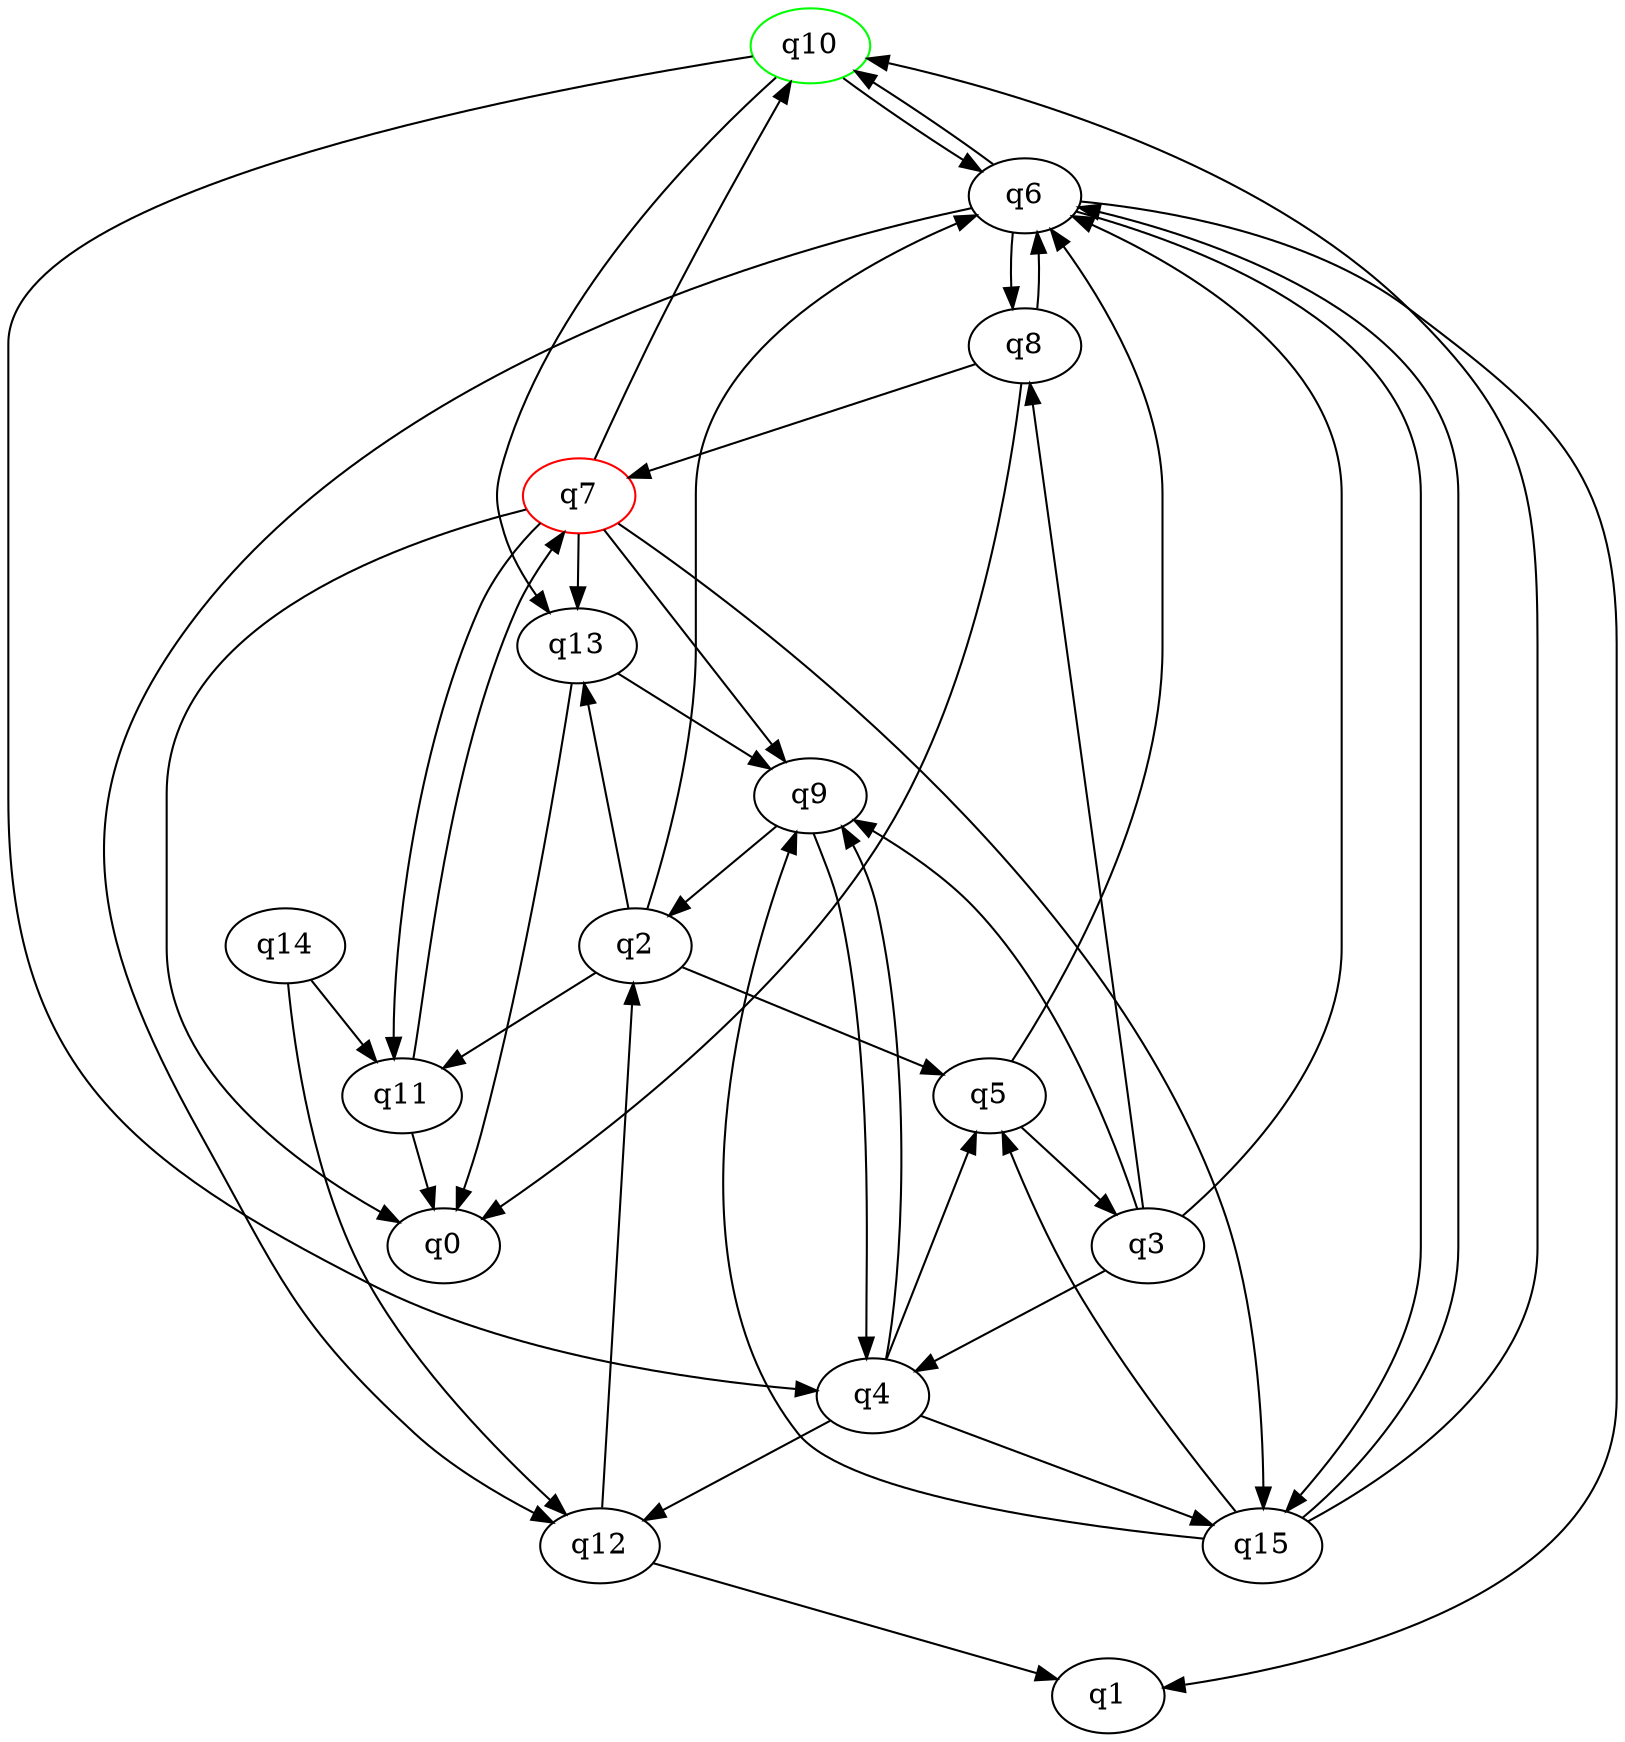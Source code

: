 digraph A{
q10 [initial=1,color=green];
q7 [final=1,color=red];
q2 -> q5;
q2 -> q6;
q2 -> q11;
q2 -> q13;
q3 -> q4;
q3 -> q6;
q3 -> q8;
q3 -> q9;
q4 -> q5;
q4 -> q9;
q4 -> q12;
q4 -> q15;
q5 -> q3;
q5 -> q6;
q6 -> q1;
q6 -> q8;
q6 -> q10;
q6 -> q12;
q6 -> q15;
q7 -> q0;
q7 -> q9;
q7 -> q10;
q7 -> q11;
q7 -> q13;
q7 -> q15;
q8 -> q0;
q8 -> q6;
q8 -> q7;
q9 -> q2;
q9 -> q4;
q10 -> q4;
q10 -> q6;
q10 -> q13;
q11 -> q0;
q11 -> q7;
q12 -> q1;
q12 -> q2;
q13 -> q0;
q13 -> q9;
q14 -> q11;
q14 -> q12;
q15 -> q5;
q15 -> q6;
q15 -> q9;
q15 -> q10;
}